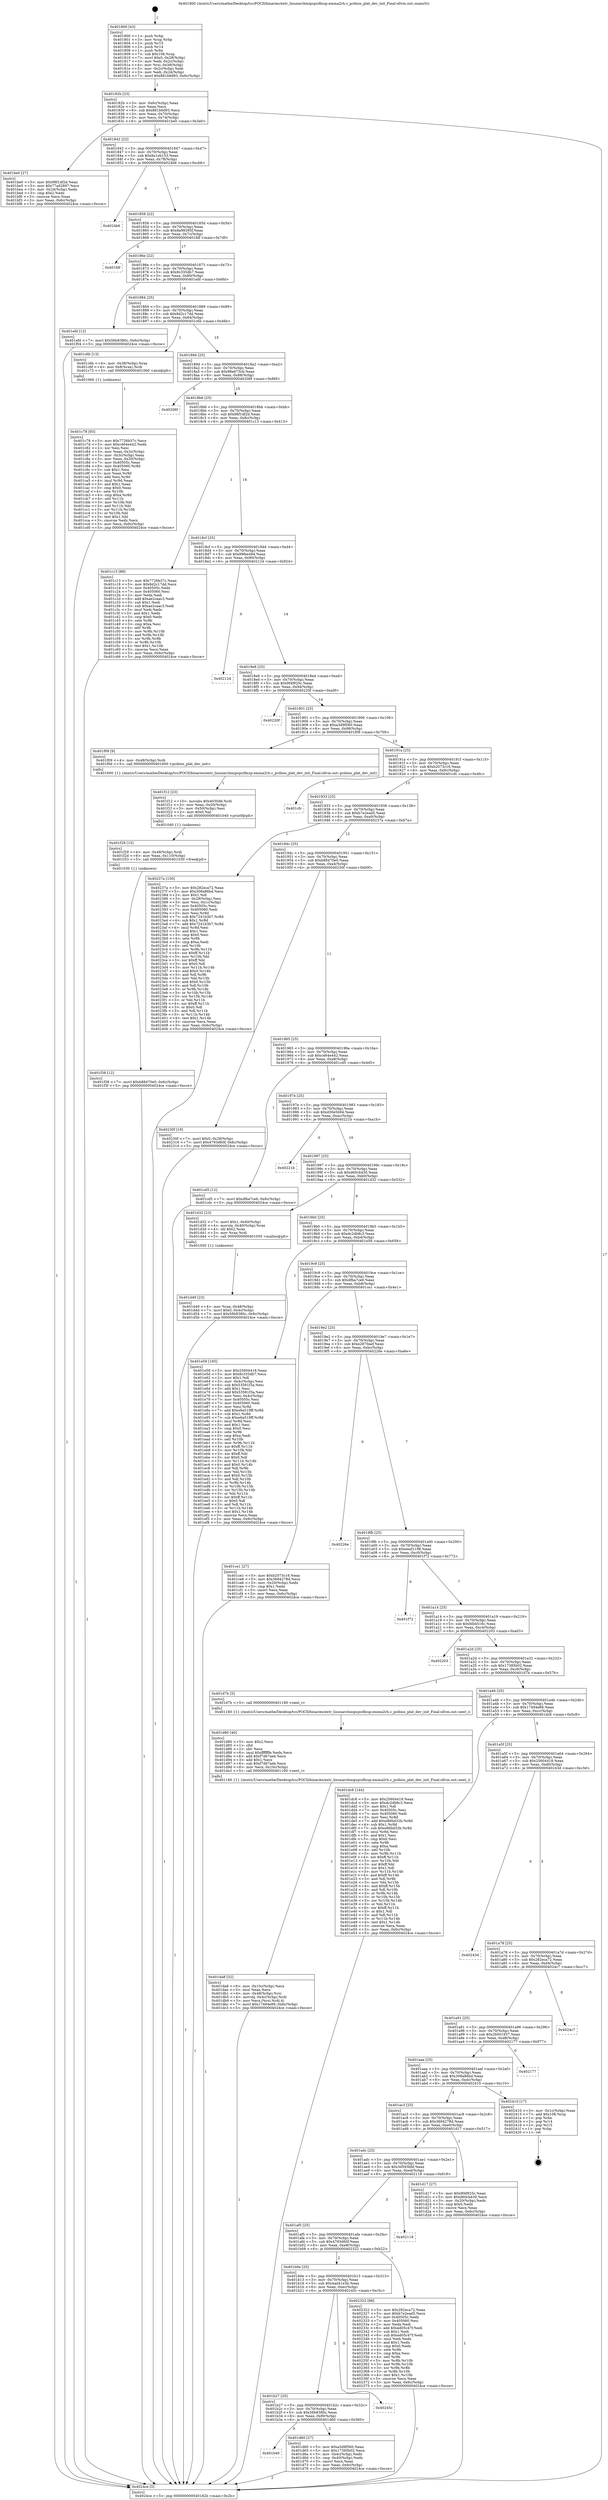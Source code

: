 digraph "0x401800" {
  label = "0x401800 (/mnt/c/Users/mathe/Desktop/tcc/POCII/binaries/extr_linuxarchmipspcifixup-emma2rh.c_pcibios_plat_dev_init_Final-ollvm.out::main(0))"
  labelloc = "t"
  node[shape=record]

  Entry [label="",width=0.3,height=0.3,shape=circle,fillcolor=black,style=filled]
  "0x40182b" [label="{
     0x40182b [23]\l
     | [instrs]\l
     &nbsp;&nbsp;0x40182b \<+3\>: mov -0x6c(%rbp),%eax\l
     &nbsp;&nbsp;0x40182e \<+2\>: mov %eax,%ecx\l
     &nbsp;&nbsp;0x401830 \<+6\>: sub $0x881b6d93,%ecx\l
     &nbsp;&nbsp;0x401836 \<+3\>: mov %eax,-0x70(%rbp)\l
     &nbsp;&nbsp;0x401839 \<+3\>: mov %ecx,-0x74(%rbp)\l
     &nbsp;&nbsp;0x40183c \<+6\>: je 0000000000401be0 \<main+0x3e0\>\l
  }"]
  "0x401be0" [label="{
     0x401be0 [27]\l
     | [instrs]\l
     &nbsp;&nbsp;0x401be0 \<+5\>: mov $0x98f1df2d,%eax\l
     &nbsp;&nbsp;0x401be5 \<+5\>: mov $0x77ad2897,%ecx\l
     &nbsp;&nbsp;0x401bea \<+3\>: mov -0x24(%rbp),%edx\l
     &nbsp;&nbsp;0x401bed \<+3\>: cmp $0x2,%edx\l
     &nbsp;&nbsp;0x401bf0 \<+3\>: cmovne %ecx,%eax\l
     &nbsp;&nbsp;0x401bf3 \<+3\>: mov %eax,-0x6c(%rbp)\l
     &nbsp;&nbsp;0x401bf6 \<+5\>: jmp 00000000004024ce \<main+0xcce\>\l
  }"]
  "0x401842" [label="{
     0x401842 [22]\l
     | [instrs]\l
     &nbsp;&nbsp;0x401842 \<+5\>: jmp 0000000000401847 \<main+0x47\>\l
     &nbsp;&nbsp;0x401847 \<+3\>: mov -0x70(%rbp),%eax\l
     &nbsp;&nbsp;0x40184a \<+5\>: sub $0x8a1eb153,%eax\l
     &nbsp;&nbsp;0x40184f \<+3\>: mov %eax,-0x78(%rbp)\l
     &nbsp;&nbsp;0x401852 \<+6\>: je 00000000004024b6 \<main+0xcb6\>\l
  }"]
  "0x4024ce" [label="{
     0x4024ce [5]\l
     | [instrs]\l
     &nbsp;&nbsp;0x4024ce \<+5\>: jmp 000000000040182b \<main+0x2b\>\l
  }"]
  "0x401800" [label="{
     0x401800 [43]\l
     | [instrs]\l
     &nbsp;&nbsp;0x401800 \<+1\>: push %rbp\l
     &nbsp;&nbsp;0x401801 \<+3\>: mov %rsp,%rbp\l
     &nbsp;&nbsp;0x401804 \<+2\>: push %r15\l
     &nbsp;&nbsp;0x401806 \<+2\>: push %r14\l
     &nbsp;&nbsp;0x401808 \<+1\>: push %rbx\l
     &nbsp;&nbsp;0x401809 \<+7\>: sub $0x108,%rsp\l
     &nbsp;&nbsp;0x401810 \<+7\>: movl $0x0,-0x28(%rbp)\l
     &nbsp;&nbsp;0x401817 \<+3\>: mov %edi,-0x2c(%rbp)\l
     &nbsp;&nbsp;0x40181a \<+4\>: mov %rsi,-0x38(%rbp)\l
     &nbsp;&nbsp;0x40181e \<+3\>: mov -0x2c(%rbp),%edi\l
     &nbsp;&nbsp;0x401821 \<+3\>: mov %edi,-0x24(%rbp)\l
     &nbsp;&nbsp;0x401824 \<+7\>: movl $0x881b6d93,-0x6c(%rbp)\l
  }"]
  Exit [label="",width=0.3,height=0.3,shape=circle,fillcolor=black,style=filled,peripheries=2]
  "0x4024b6" [label="{
     0x4024b6\l
  }", style=dashed]
  "0x401858" [label="{
     0x401858 [22]\l
     | [instrs]\l
     &nbsp;&nbsp;0x401858 \<+5\>: jmp 000000000040185d \<main+0x5d\>\l
     &nbsp;&nbsp;0x40185d \<+3\>: mov -0x70(%rbp),%eax\l
     &nbsp;&nbsp;0x401860 \<+5\>: sub $0x8a98395f,%eax\l
     &nbsp;&nbsp;0x401865 \<+3\>: mov %eax,-0x7c(%rbp)\l
     &nbsp;&nbsp;0x401868 \<+6\>: je 0000000000401fdf \<main+0x7df\>\l
  }"]
  "0x401f38" [label="{
     0x401f38 [12]\l
     | [instrs]\l
     &nbsp;&nbsp;0x401f38 \<+7\>: movl $0xb88470e0,-0x6c(%rbp)\l
     &nbsp;&nbsp;0x401f3f \<+5\>: jmp 00000000004024ce \<main+0xcce\>\l
  }"]
  "0x401fdf" [label="{
     0x401fdf\l
  }", style=dashed]
  "0x40186e" [label="{
     0x40186e [22]\l
     | [instrs]\l
     &nbsp;&nbsp;0x40186e \<+5\>: jmp 0000000000401873 \<main+0x73\>\l
     &nbsp;&nbsp;0x401873 \<+3\>: mov -0x70(%rbp),%eax\l
     &nbsp;&nbsp;0x401876 \<+5\>: sub $0x8c335db7,%eax\l
     &nbsp;&nbsp;0x40187b \<+3\>: mov %eax,-0x80(%rbp)\l
     &nbsp;&nbsp;0x40187e \<+6\>: je 0000000000401efd \<main+0x6fd\>\l
  }"]
  "0x401f29" [label="{
     0x401f29 [15]\l
     | [instrs]\l
     &nbsp;&nbsp;0x401f29 \<+4\>: mov -0x48(%rbp),%rdi\l
     &nbsp;&nbsp;0x401f2d \<+6\>: mov %eax,-0x110(%rbp)\l
     &nbsp;&nbsp;0x401f33 \<+5\>: call 0000000000401030 \<free@plt\>\l
     | [calls]\l
     &nbsp;&nbsp;0x401030 \{1\} (unknown)\l
  }"]
  "0x401efd" [label="{
     0x401efd [12]\l
     | [instrs]\l
     &nbsp;&nbsp;0x401efd \<+7\>: movl $0x56b8380c,-0x6c(%rbp)\l
     &nbsp;&nbsp;0x401f04 \<+5\>: jmp 00000000004024ce \<main+0xcce\>\l
  }"]
  "0x401884" [label="{
     0x401884 [25]\l
     | [instrs]\l
     &nbsp;&nbsp;0x401884 \<+5\>: jmp 0000000000401889 \<main+0x89\>\l
     &nbsp;&nbsp;0x401889 \<+3\>: mov -0x70(%rbp),%eax\l
     &nbsp;&nbsp;0x40188c \<+5\>: sub $0x8d2c17dd,%eax\l
     &nbsp;&nbsp;0x401891 \<+6\>: mov %eax,-0x84(%rbp)\l
     &nbsp;&nbsp;0x401897 \<+6\>: je 0000000000401c6b \<main+0x46b\>\l
  }"]
  "0x401f12" [label="{
     0x401f12 [23]\l
     | [instrs]\l
     &nbsp;&nbsp;0x401f12 \<+10\>: movabs $0x4030d6,%rdi\l
     &nbsp;&nbsp;0x401f1c \<+3\>: mov %eax,-0x50(%rbp)\l
     &nbsp;&nbsp;0x401f1f \<+3\>: mov -0x50(%rbp),%esi\l
     &nbsp;&nbsp;0x401f22 \<+2\>: mov $0x0,%al\l
     &nbsp;&nbsp;0x401f24 \<+5\>: call 0000000000401040 \<printf@plt\>\l
     | [calls]\l
     &nbsp;&nbsp;0x401040 \{1\} (unknown)\l
  }"]
  "0x401c6b" [label="{
     0x401c6b [13]\l
     | [instrs]\l
     &nbsp;&nbsp;0x401c6b \<+4\>: mov -0x38(%rbp),%rax\l
     &nbsp;&nbsp;0x401c6f \<+4\>: mov 0x8(%rax),%rdi\l
     &nbsp;&nbsp;0x401c73 \<+5\>: call 0000000000401060 \<atoi@plt\>\l
     | [calls]\l
     &nbsp;&nbsp;0x401060 \{1\} (unknown)\l
  }"]
  "0x40189d" [label="{
     0x40189d [25]\l
     | [instrs]\l
     &nbsp;&nbsp;0x40189d \<+5\>: jmp 00000000004018a2 \<main+0xa2\>\l
     &nbsp;&nbsp;0x4018a2 \<+3\>: mov -0x70(%rbp),%eax\l
     &nbsp;&nbsp;0x4018a5 \<+5\>: sub $0x98a673cb,%eax\l
     &nbsp;&nbsp;0x4018aa \<+6\>: mov %eax,-0x88(%rbp)\l
     &nbsp;&nbsp;0x4018b0 \<+6\>: je 000000000040206f \<main+0x86f\>\l
  }"]
  "0x401da8" [label="{
     0x401da8 [32]\l
     | [instrs]\l
     &nbsp;&nbsp;0x401da8 \<+6\>: mov -0x10c(%rbp),%ecx\l
     &nbsp;&nbsp;0x401dae \<+3\>: imul %eax,%ecx\l
     &nbsp;&nbsp;0x401db1 \<+4\>: mov -0x48(%rbp),%rsi\l
     &nbsp;&nbsp;0x401db5 \<+4\>: movslq -0x4c(%rbp),%rdi\l
     &nbsp;&nbsp;0x401db9 \<+3\>: mov %ecx,(%rsi,%rdi,4)\l
     &nbsp;&nbsp;0x401dbc \<+7\>: movl $0x17494e89,-0x6c(%rbp)\l
     &nbsp;&nbsp;0x401dc3 \<+5\>: jmp 00000000004024ce \<main+0xcce\>\l
  }"]
  "0x40206f" [label="{
     0x40206f\l
  }", style=dashed]
  "0x4018b6" [label="{
     0x4018b6 [25]\l
     | [instrs]\l
     &nbsp;&nbsp;0x4018b6 \<+5\>: jmp 00000000004018bb \<main+0xbb\>\l
     &nbsp;&nbsp;0x4018bb \<+3\>: mov -0x70(%rbp),%eax\l
     &nbsp;&nbsp;0x4018be \<+5\>: sub $0x98f1df2d,%eax\l
     &nbsp;&nbsp;0x4018c3 \<+6\>: mov %eax,-0x8c(%rbp)\l
     &nbsp;&nbsp;0x4018c9 \<+6\>: je 0000000000401c13 \<main+0x413\>\l
  }"]
  "0x401d80" [label="{
     0x401d80 [40]\l
     | [instrs]\l
     &nbsp;&nbsp;0x401d80 \<+5\>: mov $0x2,%ecx\l
     &nbsp;&nbsp;0x401d85 \<+1\>: cltd\l
     &nbsp;&nbsp;0x401d86 \<+2\>: idiv %ecx\l
     &nbsp;&nbsp;0x401d88 \<+6\>: imul $0xfffffffe,%edx,%ecx\l
     &nbsp;&nbsp;0x401d8e \<+6\>: add $0xf7d67aeb,%ecx\l
     &nbsp;&nbsp;0x401d94 \<+3\>: add $0x1,%ecx\l
     &nbsp;&nbsp;0x401d97 \<+6\>: sub $0xf7d67aeb,%ecx\l
     &nbsp;&nbsp;0x401d9d \<+6\>: mov %ecx,-0x10c(%rbp)\l
     &nbsp;&nbsp;0x401da3 \<+5\>: call 0000000000401160 \<next_i\>\l
     | [calls]\l
     &nbsp;&nbsp;0x401160 \{1\} (/mnt/c/Users/mathe/Desktop/tcc/POCII/binaries/extr_linuxarchmipspcifixup-emma2rh.c_pcibios_plat_dev_init_Final-ollvm.out::next_i)\l
  }"]
  "0x401c13" [label="{
     0x401c13 [88]\l
     | [instrs]\l
     &nbsp;&nbsp;0x401c13 \<+5\>: mov $0x7726b37c,%eax\l
     &nbsp;&nbsp;0x401c18 \<+5\>: mov $0x8d2c17dd,%ecx\l
     &nbsp;&nbsp;0x401c1d \<+7\>: mov 0x40505c,%edx\l
     &nbsp;&nbsp;0x401c24 \<+7\>: mov 0x405060,%esi\l
     &nbsp;&nbsp;0x401c2b \<+2\>: mov %edx,%edi\l
     &nbsp;&nbsp;0x401c2d \<+6\>: add $0xae2caac3,%edi\l
     &nbsp;&nbsp;0x401c33 \<+3\>: sub $0x1,%edi\l
     &nbsp;&nbsp;0x401c36 \<+6\>: sub $0xae2caac3,%edi\l
     &nbsp;&nbsp;0x401c3c \<+3\>: imul %edi,%edx\l
     &nbsp;&nbsp;0x401c3f \<+3\>: and $0x1,%edx\l
     &nbsp;&nbsp;0x401c42 \<+3\>: cmp $0x0,%edx\l
     &nbsp;&nbsp;0x401c45 \<+4\>: sete %r8b\l
     &nbsp;&nbsp;0x401c49 \<+3\>: cmp $0xa,%esi\l
     &nbsp;&nbsp;0x401c4c \<+4\>: setl %r9b\l
     &nbsp;&nbsp;0x401c50 \<+3\>: mov %r8b,%r10b\l
     &nbsp;&nbsp;0x401c53 \<+3\>: and %r9b,%r10b\l
     &nbsp;&nbsp;0x401c56 \<+3\>: xor %r9b,%r8b\l
     &nbsp;&nbsp;0x401c59 \<+3\>: or %r8b,%r10b\l
     &nbsp;&nbsp;0x401c5c \<+4\>: test $0x1,%r10b\l
     &nbsp;&nbsp;0x401c60 \<+3\>: cmovne %ecx,%eax\l
     &nbsp;&nbsp;0x401c63 \<+3\>: mov %eax,-0x6c(%rbp)\l
     &nbsp;&nbsp;0x401c66 \<+5\>: jmp 00000000004024ce \<main+0xcce\>\l
  }"]
  "0x4018cf" [label="{
     0x4018cf [25]\l
     | [instrs]\l
     &nbsp;&nbsp;0x4018cf \<+5\>: jmp 00000000004018d4 \<main+0xd4\>\l
     &nbsp;&nbsp;0x4018d4 \<+3\>: mov -0x70(%rbp),%eax\l
     &nbsp;&nbsp;0x4018d7 \<+5\>: sub $0x99fee494,%eax\l
     &nbsp;&nbsp;0x4018dc \<+6\>: mov %eax,-0x90(%rbp)\l
     &nbsp;&nbsp;0x4018e2 \<+6\>: je 0000000000402124 \<main+0x924\>\l
  }"]
  "0x401c78" [label="{
     0x401c78 [93]\l
     | [instrs]\l
     &nbsp;&nbsp;0x401c78 \<+5\>: mov $0x7726b37c,%ecx\l
     &nbsp;&nbsp;0x401c7d \<+5\>: mov $0xc464e442,%edx\l
     &nbsp;&nbsp;0x401c82 \<+2\>: xor %esi,%esi\l
     &nbsp;&nbsp;0x401c84 \<+3\>: mov %eax,-0x3c(%rbp)\l
     &nbsp;&nbsp;0x401c87 \<+3\>: mov -0x3c(%rbp),%eax\l
     &nbsp;&nbsp;0x401c8a \<+3\>: mov %eax,-0x20(%rbp)\l
     &nbsp;&nbsp;0x401c8d \<+7\>: mov 0x40505c,%eax\l
     &nbsp;&nbsp;0x401c94 \<+8\>: mov 0x405060,%r8d\l
     &nbsp;&nbsp;0x401c9c \<+3\>: sub $0x1,%esi\l
     &nbsp;&nbsp;0x401c9f \<+3\>: mov %eax,%r9d\l
     &nbsp;&nbsp;0x401ca2 \<+3\>: add %esi,%r9d\l
     &nbsp;&nbsp;0x401ca5 \<+4\>: imul %r9d,%eax\l
     &nbsp;&nbsp;0x401ca9 \<+3\>: and $0x1,%eax\l
     &nbsp;&nbsp;0x401cac \<+3\>: cmp $0x0,%eax\l
     &nbsp;&nbsp;0x401caf \<+4\>: sete %r10b\l
     &nbsp;&nbsp;0x401cb3 \<+4\>: cmp $0xa,%r8d\l
     &nbsp;&nbsp;0x401cb7 \<+4\>: setl %r11b\l
     &nbsp;&nbsp;0x401cbb \<+3\>: mov %r10b,%bl\l
     &nbsp;&nbsp;0x401cbe \<+3\>: and %r11b,%bl\l
     &nbsp;&nbsp;0x401cc1 \<+3\>: xor %r11b,%r10b\l
     &nbsp;&nbsp;0x401cc4 \<+3\>: or %r10b,%bl\l
     &nbsp;&nbsp;0x401cc7 \<+3\>: test $0x1,%bl\l
     &nbsp;&nbsp;0x401cca \<+3\>: cmovne %edx,%ecx\l
     &nbsp;&nbsp;0x401ccd \<+3\>: mov %ecx,-0x6c(%rbp)\l
     &nbsp;&nbsp;0x401cd0 \<+5\>: jmp 00000000004024ce \<main+0xcce\>\l
  }"]
  "0x401b40" [label="{
     0x401b40\l
  }", style=dashed]
  "0x402124" [label="{
     0x402124\l
  }", style=dashed]
  "0x4018e8" [label="{
     0x4018e8 [25]\l
     | [instrs]\l
     &nbsp;&nbsp;0x4018e8 \<+5\>: jmp 00000000004018ed \<main+0xed\>\l
     &nbsp;&nbsp;0x4018ed \<+3\>: mov -0x70(%rbp),%eax\l
     &nbsp;&nbsp;0x4018f0 \<+5\>: sub $0x9f4f925c,%eax\l
     &nbsp;&nbsp;0x4018f5 \<+6\>: mov %eax,-0x94(%rbp)\l
     &nbsp;&nbsp;0x4018fb \<+6\>: je 000000000040220f \<main+0xa0f\>\l
  }"]
  "0x401d60" [label="{
     0x401d60 [27]\l
     | [instrs]\l
     &nbsp;&nbsp;0x401d60 \<+5\>: mov $0xa3d9f560,%eax\l
     &nbsp;&nbsp;0x401d65 \<+5\>: mov $0x17385b02,%ecx\l
     &nbsp;&nbsp;0x401d6a \<+3\>: mov -0x4c(%rbp),%edx\l
     &nbsp;&nbsp;0x401d6d \<+3\>: cmp -0x40(%rbp),%edx\l
     &nbsp;&nbsp;0x401d70 \<+3\>: cmovl %ecx,%eax\l
     &nbsp;&nbsp;0x401d73 \<+3\>: mov %eax,-0x6c(%rbp)\l
     &nbsp;&nbsp;0x401d76 \<+5\>: jmp 00000000004024ce \<main+0xcce\>\l
  }"]
  "0x40220f" [label="{
     0x40220f\l
  }", style=dashed]
  "0x401901" [label="{
     0x401901 [25]\l
     | [instrs]\l
     &nbsp;&nbsp;0x401901 \<+5\>: jmp 0000000000401906 \<main+0x106\>\l
     &nbsp;&nbsp;0x401906 \<+3\>: mov -0x70(%rbp),%eax\l
     &nbsp;&nbsp;0x401909 \<+5\>: sub $0xa3d9f560,%eax\l
     &nbsp;&nbsp;0x40190e \<+6\>: mov %eax,-0x98(%rbp)\l
     &nbsp;&nbsp;0x401914 \<+6\>: je 0000000000401f09 \<main+0x709\>\l
  }"]
  "0x401b27" [label="{
     0x401b27 [25]\l
     | [instrs]\l
     &nbsp;&nbsp;0x401b27 \<+5\>: jmp 0000000000401b2c \<main+0x32c\>\l
     &nbsp;&nbsp;0x401b2c \<+3\>: mov -0x70(%rbp),%eax\l
     &nbsp;&nbsp;0x401b2f \<+5\>: sub $0x56b8380c,%eax\l
     &nbsp;&nbsp;0x401b34 \<+6\>: mov %eax,-0xf0(%rbp)\l
     &nbsp;&nbsp;0x401b3a \<+6\>: je 0000000000401d60 \<main+0x560\>\l
  }"]
  "0x401f09" [label="{
     0x401f09 [9]\l
     | [instrs]\l
     &nbsp;&nbsp;0x401f09 \<+4\>: mov -0x48(%rbp),%rdi\l
     &nbsp;&nbsp;0x401f0d \<+5\>: call 0000000000401600 \<pcibios_plat_dev_init\>\l
     | [calls]\l
     &nbsp;&nbsp;0x401600 \{1\} (/mnt/c/Users/mathe/Desktop/tcc/POCII/binaries/extr_linuxarchmipspcifixup-emma2rh.c_pcibios_plat_dev_init_Final-ollvm.out::pcibios_plat_dev_init)\l
  }"]
  "0x40191a" [label="{
     0x40191a [25]\l
     | [instrs]\l
     &nbsp;&nbsp;0x40191a \<+5\>: jmp 000000000040191f \<main+0x11f\>\l
     &nbsp;&nbsp;0x40191f \<+3\>: mov -0x70(%rbp),%eax\l
     &nbsp;&nbsp;0x401922 \<+5\>: sub $0xb2073c16,%eax\l
     &nbsp;&nbsp;0x401927 \<+6\>: mov %eax,-0x9c(%rbp)\l
     &nbsp;&nbsp;0x40192d \<+6\>: je 0000000000401cfc \<main+0x4fc\>\l
  }"]
  "0x40245c" [label="{
     0x40245c\l
  }", style=dashed]
  "0x401cfc" [label="{
     0x401cfc\l
  }", style=dashed]
  "0x401933" [label="{
     0x401933 [25]\l
     | [instrs]\l
     &nbsp;&nbsp;0x401933 \<+5\>: jmp 0000000000401938 \<main+0x138\>\l
     &nbsp;&nbsp;0x401938 \<+3\>: mov -0x70(%rbp),%eax\l
     &nbsp;&nbsp;0x40193b \<+5\>: sub $0xb7e2ead5,%eax\l
     &nbsp;&nbsp;0x401940 \<+6\>: mov %eax,-0xa0(%rbp)\l
     &nbsp;&nbsp;0x401946 \<+6\>: je 000000000040237a \<main+0xb7a\>\l
  }"]
  "0x401b0e" [label="{
     0x401b0e [25]\l
     | [instrs]\l
     &nbsp;&nbsp;0x401b0e \<+5\>: jmp 0000000000401b13 \<main+0x313\>\l
     &nbsp;&nbsp;0x401b13 \<+3\>: mov -0x70(%rbp),%eax\l
     &nbsp;&nbsp;0x401b16 \<+5\>: sub $0x4ad41e3b,%eax\l
     &nbsp;&nbsp;0x401b1b \<+6\>: mov %eax,-0xec(%rbp)\l
     &nbsp;&nbsp;0x401b21 \<+6\>: je 000000000040245c \<main+0xc5c\>\l
  }"]
  "0x40237a" [label="{
     0x40237a [150]\l
     | [instrs]\l
     &nbsp;&nbsp;0x40237a \<+5\>: mov $0x282eca72,%eax\l
     &nbsp;&nbsp;0x40237f \<+5\>: mov $0x308a86bd,%ecx\l
     &nbsp;&nbsp;0x402384 \<+2\>: mov $0x1,%dl\l
     &nbsp;&nbsp;0x402386 \<+3\>: mov -0x28(%rbp),%esi\l
     &nbsp;&nbsp;0x402389 \<+3\>: mov %esi,-0x1c(%rbp)\l
     &nbsp;&nbsp;0x40238c \<+7\>: mov 0x40505c,%esi\l
     &nbsp;&nbsp;0x402393 \<+7\>: mov 0x405060,%edi\l
     &nbsp;&nbsp;0x40239a \<+3\>: mov %esi,%r8d\l
     &nbsp;&nbsp;0x40239d \<+7\>: sub $0x7241b3b7,%r8d\l
     &nbsp;&nbsp;0x4023a4 \<+4\>: sub $0x1,%r8d\l
     &nbsp;&nbsp;0x4023a8 \<+7\>: add $0x7241b3b7,%r8d\l
     &nbsp;&nbsp;0x4023af \<+4\>: imul %r8d,%esi\l
     &nbsp;&nbsp;0x4023b3 \<+3\>: and $0x1,%esi\l
     &nbsp;&nbsp;0x4023b6 \<+3\>: cmp $0x0,%esi\l
     &nbsp;&nbsp;0x4023b9 \<+4\>: sete %r9b\l
     &nbsp;&nbsp;0x4023bd \<+3\>: cmp $0xa,%edi\l
     &nbsp;&nbsp;0x4023c0 \<+4\>: setl %r10b\l
     &nbsp;&nbsp;0x4023c4 \<+3\>: mov %r9b,%r11b\l
     &nbsp;&nbsp;0x4023c7 \<+4\>: xor $0xff,%r11b\l
     &nbsp;&nbsp;0x4023cb \<+3\>: mov %r10b,%bl\l
     &nbsp;&nbsp;0x4023ce \<+3\>: xor $0xff,%bl\l
     &nbsp;&nbsp;0x4023d1 \<+3\>: xor $0x0,%dl\l
     &nbsp;&nbsp;0x4023d4 \<+3\>: mov %r11b,%r14b\l
     &nbsp;&nbsp;0x4023d7 \<+4\>: and $0x0,%r14b\l
     &nbsp;&nbsp;0x4023db \<+3\>: and %dl,%r9b\l
     &nbsp;&nbsp;0x4023de \<+3\>: mov %bl,%r15b\l
     &nbsp;&nbsp;0x4023e1 \<+4\>: and $0x0,%r15b\l
     &nbsp;&nbsp;0x4023e5 \<+3\>: and %dl,%r10b\l
     &nbsp;&nbsp;0x4023e8 \<+3\>: or %r9b,%r14b\l
     &nbsp;&nbsp;0x4023eb \<+3\>: or %r10b,%r15b\l
     &nbsp;&nbsp;0x4023ee \<+3\>: xor %r15b,%r14b\l
     &nbsp;&nbsp;0x4023f1 \<+3\>: or %bl,%r11b\l
     &nbsp;&nbsp;0x4023f4 \<+4\>: xor $0xff,%r11b\l
     &nbsp;&nbsp;0x4023f8 \<+3\>: or $0x0,%dl\l
     &nbsp;&nbsp;0x4023fb \<+3\>: and %dl,%r11b\l
     &nbsp;&nbsp;0x4023fe \<+3\>: or %r11b,%r14b\l
     &nbsp;&nbsp;0x402401 \<+4\>: test $0x1,%r14b\l
     &nbsp;&nbsp;0x402405 \<+3\>: cmovne %ecx,%eax\l
     &nbsp;&nbsp;0x402408 \<+3\>: mov %eax,-0x6c(%rbp)\l
     &nbsp;&nbsp;0x40240b \<+5\>: jmp 00000000004024ce \<main+0xcce\>\l
  }"]
  "0x40194c" [label="{
     0x40194c [25]\l
     | [instrs]\l
     &nbsp;&nbsp;0x40194c \<+5\>: jmp 0000000000401951 \<main+0x151\>\l
     &nbsp;&nbsp;0x401951 \<+3\>: mov -0x70(%rbp),%eax\l
     &nbsp;&nbsp;0x401954 \<+5\>: sub $0xb88470e0,%eax\l
     &nbsp;&nbsp;0x401959 \<+6\>: mov %eax,-0xa4(%rbp)\l
     &nbsp;&nbsp;0x40195f \<+6\>: je 000000000040230f \<main+0xb0f\>\l
  }"]
  "0x402322" [label="{
     0x402322 [88]\l
     | [instrs]\l
     &nbsp;&nbsp;0x402322 \<+5\>: mov $0x282eca72,%eax\l
     &nbsp;&nbsp;0x402327 \<+5\>: mov $0xb7e2ead5,%ecx\l
     &nbsp;&nbsp;0x40232c \<+7\>: mov 0x40505c,%edx\l
     &nbsp;&nbsp;0x402333 \<+7\>: mov 0x405060,%esi\l
     &nbsp;&nbsp;0x40233a \<+2\>: mov %edx,%edi\l
     &nbsp;&nbsp;0x40233c \<+6\>: add $0xed05c47f,%edi\l
     &nbsp;&nbsp;0x402342 \<+3\>: sub $0x1,%edi\l
     &nbsp;&nbsp;0x402345 \<+6\>: sub $0xed05c47f,%edi\l
     &nbsp;&nbsp;0x40234b \<+3\>: imul %edi,%edx\l
     &nbsp;&nbsp;0x40234e \<+3\>: and $0x1,%edx\l
     &nbsp;&nbsp;0x402351 \<+3\>: cmp $0x0,%edx\l
     &nbsp;&nbsp;0x402354 \<+4\>: sete %r8b\l
     &nbsp;&nbsp;0x402358 \<+3\>: cmp $0xa,%esi\l
     &nbsp;&nbsp;0x40235b \<+4\>: setl %r9b\l
     &nbsp;&nbsp;0x40235f \<+3\>: mov %r8b,%r10b\l
     &nbsp;&nbsp;0x402362 \<+3\>: and %r9b,%r10b\l
     &nbsp;&nbsp;0x402365 \<+3\>: xor %r9b,%r8b\l
     &nbsp;&nbsp;0x402368 \<+3\>: or %r8b,%r10b\l
     &nbsp;&nbsp;0x40236b \<+4\>: test $0x1,%r10b\l
     &nbsp;&nbsp;0x40236f \<+3\>: cmovne %ecx,%eax\l
     &nbsp;&nbsp;0x402372 \<+3\>: mov %eax,-0x6c(%rbp)\l
     &nbsp;&nbsp;0x402375 \<+5\>: jmp 00000000004024ce \<main+0xcce\>\l
  }"]
  "0x40230f" [label="{
     0x40230f [19]\l
     | [instrs]\l
     &nbsp;&nbsp;0x40230f \<+7\>: movl $0x0,-0x28(%rbp)\l
     &nbsp;&nbsp;0x402316 \<+7\>: movl $0x4793d60f,-0x6c(%rbp)\l
     &nbsp;&nbsp;0x40231d \<+5\>: jmp 00000000004024ce \<main+0xcce\>\l
  }"]
  "0x401965" [label="{
     0x401965 [25]\l
     | [instrs]\l
     &nbsp;&nbsp;0x401965 \<+5\>: jmp 000000000040196a \<main+0x16a\>\l
     &nbsp;&nbsp;0x40196a \<+3\>: mov -0x70(%rbp),%eax\l
     &nbsp;&nbsp;0x40196d \<+5\>: sub $0xc464e442,%eax\l
     &nbsp;&nbsp;0x401972 \<+6\>: mov %eax,-0xa8(%rbp)\l
     &nbsp;&nbsp;0x401978 \<+6\>: je 0000000000401cd5 \<main+0x4d5\>\l
  }"]
  "0x401af5" [label="{
     0x401af5 [25]\l
     | [instrs]\l
     &nbsp;&nbsp;0x401af5 \<+5\>: jmp 0000000000401afa \<main+0x2fa\>\l
     &nbsp;&nbsp;0x401afa \<+3\>: mov -0x70(%rbp),%eax\l
     &nbsp;&nbsp;0x401afd \<+5\>: sub $0x4793d60f,%eax\l
     &nbsp;&nbsp;0x401b02 \<+6\>: mov %eax,-0xe8(%rbp)\l
     &nbsp;&nbsp;0x401b08 \<+6\>: je 0000000000402322 \<main+0xb22\>\l
  }"]
  "0x401cd5" [label="{
     0x401cd5 [12]\l
     | [instrs]\l
     &nbsp;&nbsp;0x401cd5 \<+7\>: movl $0xdfba7ce6,-0x6c(%rbp)\l
     &nbsp;&nbsp;0x401cdc \<+5\>: jmp 00000000004024ce \<main+0xcce\>\l
  }"]
  "0x40197e" [label="{
     0x40197e [25]\l
     | [instrs]\l
     &nbsp;&nbsp;0x40197e \<+5\>: jmp 0000000000401983 \<main+0x183\>\l
     &nbsp;&nbsp;0x401983 \<+3\>: mov -0x70(%rbp),%eax\l
     &nbsp;&nbsp;0x401986 \<+5\>: sub $0xd30e5b94,%eax\l
     &nbsp;&nbsp;0x40198b \<+6\>: mov %eax,-0xac(%rbp)\l
     &nbsp;&nbsp;0x401991 \<+6\>: je 000000000040221b \<main+0xa1b\>\l
  }"]
  "0x402118" [label="{
     0x402118\l
  }", style=dashed]
  "0x40221b" [label="{
     0x40221b\l
  }", style=dashed]
  "0x401997" [label="{
     0x401997 [25]\l
     | [instrs]\l
     &nbsp;&nbsp;0x401997 \<+5\>: jmp 000000000040199c \<main+0x19c\>\l
     &nbsp;&nbsp;0x40199c \<+3\>: mov -0x70(%rbp),%eax\l
     &nbsp;&nbsp;0x40199f \<+5\>: sub $0xd60cb430,%eax\l
     &nbsp;&nbsp;0x4019a4 \<+6\>: mov %eax,-0xb0(%rbp)\l
     &nbsp;&nbsp;0x4019aa \<+6\>: je 0000000000401d32 \<main+0x532\>\l
  }"]
  "0x401d49" [label="{
     0x401d49 [23]\l
     | [instrs]\l
     &nbsp;&nbsp;0x401d49 \<+4\>: mov %rax,-0x48(%rbp)\l
     &nbsp;&nbsp;0x401d4d \<+7\>: movl $0x0,-0x4c(%rbp)\l
     &nbsp;&nbsp;0x401d54 \<+7\>: movl $0x56b8380c,-0x6c(%rbp)\l
     &nbsp;&nbsp;0x401d5b \<+5\>: jmp 00000000004024ce \<main+0xcce\>\l
  }"]
  "0x401d32" [label="{
     0x401d32 [23]\l
     | [instrs]\l
     &nbsp;&nbsp;0x401d32 \<+7\>: movl $0x1,-0x40(%rbp)\l
     &nbsp;&nbsp;0x401d39 \<+4\>: movslq -0x40(%rbp),%rax\l
     &nbsp;&nbsp;0x401d3d \<+4\>: shl $0x2,%rax\l
     &nbsp;&nbsp;0x401d41 \<+3\>: mov %rax,%rdi\l
     &nbsp;&nbsp;0x401d44 \<+5\>: call 0000000000401050 \<malloc@plt\>\l
     | [calls]\l
     &nbsp;&nbsp;0x401050 \{1\} (unknown)\l
  }"]
  "0x4019b0" [label="{
     0x4019b0 [25]\l
     | [instrs]\l
     &nbsp;&nbsp;0x4019b0 \<+5\>: jmp 00000000004019b5 \<main+0x1b5\>\l
     &nbsp;&nbsp;0x4019b5 \<+3\>: mov -0x70(%rbp),%eax\l
     &nbsp;&nbsp;0x4019b8 \<+5\>: sub $0xdc2db8c3,%eax\l
     &nbsp;&nbsp;0x4019bd \<+6\>: mov %eax,-0xb4(%rbp)\l
     &nbsp;&nbsp;0x4019c3 \<+6\>: je 0000000000401e58 \<main+0x658\>\l
  }"]
  "0x401adc" [label="{
     0x401adc [25]\l
     | [instrs]\l
     &nbsp;&nbsp;0x401adc \<+5\>: jmp 0000000000401ae1 \<main+0x2e1\>\l
     &nbsp;&nbsp;0x401ae1 \<+3\>: mov -0x70(%rbp),%eax\l
     &nbsp;&nbsp;0x401ae4 \<+5\>: sub $0x3d593bfd,%eax\l
     &nbsp;&nbsp;0x401ae9 \<+6\>: mov %eax,-0xe4(%rbp)\l
     &nbsp;&nbsp;0x401aef \<+6\>: je 0000000000402118 \<main+0x918\>\l
  }"]
  "0x401e58" [label="{
     0x401e58 [165]\l
     | [instrs]\l
     &nbsp;&nbsp;0x401e58 \<+5\>: mov $0x25604418,%eax\l
     &nbsp;&nbsp;0x401e5d \<+5\>: mov $0x8c335db7,%ecx\l
     &nbsp;&nbsp;0x401e62 \<+2\>: mov $0x1,%dl\l
     &nbsp;&nbsp;0x401e64 \<+3\>: mov -0x4c(%rbp),%esi\l
     &nbsp;&nbsp;0x401e67 \<+6\>: sub $0x53581f3a,%esi\l
     &nbsp;&nbsp;0x401e6d \<+3\>: add $0x1,%esi\l
     &nbsp;&nbsp;0x401e70 \<+6\>: add $0x53581f3a,%esi\l
     &nbsp;&nbsp;0x401e76 \<+3\>: mov %esi,-0x4c(%rbp)\l
     &nbsp;&nbsp;0x401e79 \<+7\>: mov 0x40505c,%esi\l
     &nbsp;&nbsp;0x401e80 \<+7\>: mov 0x405060,%edi\l
     &nbsp;&nbsp;0x401e87 \<+3\>: mov %esi,%r8d\l
     &nbsp;&nbsp;0x401e8a \<+7\>: add $0xe6a519ff,%r8d\l
     &nbsp;&nbsp;0x401e91 \<+4\>: sub $0x1,%r8d\l
     &nbsp;&nbsp;0x401e95 \<+7\>: sub $0xe6a519ff,%r8d\l
     &nbsp;&nbsp;0x401e9c \<+4\>: imul %r8d,%esi\l
     &nbsp;&nbsp;0x401ea0 \<+3\>: and $0x1,%esi\l
     &nbsp;&nbsp;0x401ea3 \<+3\>: cmp $0x0,%esi\l
     &nbsp;&nbsp;0x401ea6 \<+4\>: sete %r9b\l
     &nbsp;&nbsp;0x401eaa \<+3\>: cmp $0xa,%edi\l
     &nbsp;&nbsp;0x401ead \<+4\>: setl %r10b\l
     &nbsp;&nbsp;0x401eb1 \<+3\>: mov %r9b,%r11b\l
     &nbsp;&nbsp;0x401eb4 \<+4\>: xor $0xff,%r11b\l
     &nbsp;&nbsp;0x401eb8 \<+3\>: mov %r10b,%bl\l
     &nbsp;&nbsp;0x401ebb \<+3\>: xor $0xff,%bl\l
     &nbsp;&nbsp;0x401ebe \<+3\>: xor $0x0,%dl\l
     &nbsp;&nbsp;0x401ec1 \<+3\>: mov %r11b,%r14b\l
     &nbsp;&nbsp;0x401ec4 \<+4\>: and $0x0,%r14b\l
     &nbsp;&nbsp;0x401ec8 \<+3\>: and %dl,%r9b\l
     &nbsp;&nbsp;0x401ecb \<+3\>: mov %bl,%r15b\l
     &nbsp;&nbsp;0x401ece \<+4\>: and $0x0,%r15b\l
     &nbsp;&nbsp;0x401ed2 \<+3\>: and %dl,%r10b\l
     &nbsp;&nbsp;0x401ed5 \<+3\>: or %r9b,%r14b\l
     &nbsp;&nbsp;0x401ed8 \<+3\>: or %r10b,%r15b\l
     &nbsp;&nbsp;0x401edb \<+3\>: xor %r15b,%r14b\l
     &nbsp;&nbsp;0x401ede \<+3\>: or %bl,%r11b\l
     &nbsp;&nbsp;0x401ee1 \<+4\>: xor $0xff,%r11b\l
     &nbsp;&nbsp;0x401ee5 \<+3\>: or $0x0,%dl\l
     &nbsp;&nbsp;0x401ee8 \<+3\>: and %dl,%r11b\l
     &nbsp;&nbsp;0x401eeb \<+3\>: or %r11b,%r14b\l
     &nbsp;&nbsp;0x401eee \<+4\>: test $0x1,%r14b\l
     &nbsp;&nbsp;0x401ef2 \<+3\>: cmovne %ecx,%eax\l
     &nbsp;&nbsp;0x401ef5 \<+3\>: mov %eax,-0x6c(%rbp)\l
     &nbsp;&nbsp;0x401ef8 \<+5\>: jmp 00000000004024ce \<main+0xcce\>\l
  }"]
  "0x4019c9" [label="{
     0x4019c9 [25]\l
     | [instrs]\l
     &nbsp;&nbsp;0x4019c9 \<+5\>: jmp 00000000004019ce \<main+0x1ce\>\l
     &nbsp;&nbsp;0x4019ce \<+3\>: mov -0x70(%rbp),%eax\l
     &nbsp;&nbsp;0x4019d1 \<+5\>: sub $0xdfba7ce6,%eax\l
     &nbsp;&nbsp;0x4019d6 \<+6\>: mov %eax,-0xb8(%rbp)\l
     &nbsp;&nbsp;0x4019dc \<+6\>: je 0000000000401ce1 \<main+0x4e1\>\l
  }"]
  "0x401d17" [label="{
     0x401d17 [27]\l
     | [instrs]\l
     &nbsp;&nbsp;0x401d17 \<+5\>: mov $0x9f4f925c,%eax\l
     &nbsp;&nbsp;0x401d1c \<+5\>: mov $0xd60cb430,%ecx\l
     &nbsp;&nbsp;0x401d21 \<+3\>: mov -0x20(%rbp),%edx\l
     &nbsp;&nbsp;0x401d24 \<+3\>: cmp $0x0,%edx\l
     &nbsp;&nbsp;0x401d27 \<+3\>: cmove %ecx,%eax\l
     &nbsp;&nbsp;0x401d2a \<+3\>: mov %eax,-0x6c(%rbp)\l
     &nbsp;&nbsp;0x401d2d \<+5\>: jmp 00000000004024ce \<main+0xcce\>\l
  }"]
  "0x401ce1" [label="{
     0x401ce1 [27]\l
     | [instrs]\l
     &nbsp;&nbsp;0x401ce1 \<+5\>: mov $0xb2073c16,%eax\l
     &nbsp;&nbsp;0x401ce6 \<+5\>: mov $0x3694278d,%ecx\l
     &nbsp;&nbsp;0x401ceb \<+3\>: mov -0x20(%rbp),%edx\l
     &nbsp;&nbsp;0x401cee \<+3\>: cmp $0x1,%edx\l
     &nbsp;&nbsp;0x401cf1 \<+3\>: cmovl %ecx,%eax\l
     &nbsp;&nbsp;0x401cf4 \<+3\>: mov %eax,-0x6c(%rbp)\l
     &nbsp;&nbsp;0x401cf7 \<+5\>: jmp 00000000004024ce \<main+0xcce\>\l
  }"]
  "0x4019e2" [label="{
     0x4019e2 [25]\l
     | [instrs]\l
     &nbsp;&nbsp;0x4019e2 \<+5\>: jmp 00000000004019e7 \<main+0x1e7\>\l
     &nbsp;&nbsp;0x4019e7 \<+3\>: mov -0x70(%rbp),%eax\l
     &nbsp;&nbsp;0x4019ea \<+5\>: sub $0xe2870aef,%eax\l
     &nbsp;&nbsp;0x4019ef \<+6\>: mov %eax,-0xbc(%rbp)\l
     &nbsp;&nbsp;0x4019f5 \<+6\>: je 000000000040226e \<main+0xa6e\>\l
  }"]
  "0x401ac3" [label="{
     0x401ac3 [25]\l
     | [instrs]\l
     &nbsp;&nbsp;0x401ac3 \<+5\>: jmp 0000000000401ac8 \<main+0x2c8\>\l
     &nbsp;&nbsp;0x401ac8 \<+3\>: mov -0x70(%rbp),%eax\l
     &nbsp;&nbsp;0x401acb \<+5\>: sub $0x3694278d,%eax\l
     &nbsp;&nbsp;0x401ad0 \<+6\>: mov %eax,-0xe0(%rbp)\l
     &nbsp;&nbsp;0x401ad6 \<+6\>: je 0000000000401d17 \<main+0x517\>\l
  }"]
  "0x40226e" [label="{
     0x40226e\l
  }", style=dashed]
  "0x4019fb" [label="{
     0x4019fb [25]\l
     | [instrs]\l
     &nbsp;&nbsp;0x4019fb \<+5\>: jmp 0000000000401a00 \<main+0x200\>\l
     &nbsp;&nbsp;0x401a00 \<+3\>: mov -0x70(%rbp),%eax\l
     &nbsp;&nbsp;0x401a03 \<+5\>: sub $0xeeaf1198,%eax\l
     &nbsp;&nbsp;0x401a08 \<+6\>: mov %eax,-0xc0(%rbp)\l
     &nbsp;&nbsp;0x401a0e \<+6\>: je 0000000000401f72 \<main+0x772\>\l
  }"]
  "0x402410" [label="{
     0x402410 [17]\l
     | [instrs]\l
     &nbsp;&nbsp;0x402410 \<+3\>: mov -0x1c(%rbp),%eax\l
     &nbsp;&nbsp;0x402413 \<+7\>: add $0x108,%rsp\l
     &nbsp;&nbsp;0x40241a \<+1\>: pop %rbx\l
     &nbsp;&nbsp;0x40241b \<+2\>: pop %r14\l
     &nbsp;&nbsp;0x40241d \<+2\>: pop %r15\l
     &nbsp;&nbsp;0x40241f \<+1\>: pop %rbp\l
     &nbsp;&nbsp;0x402420 \<+1\>: ret\l
  }"]
  "0x401f72" [label="{
     0x401f72\l
  }", style=dashed]
  "0x401a14" [label="{
     0x401a14 [25]\l
     | [instrs]\l
     &nbsp;&nbsp;0x401a14 \<+5\>: jmp 0000000000401a19 \<main+0x219\>\l
     &nbsp;&nbsp;0x401a19 \<+3\>: mov -0x70(%rbp),%eax\l
     &nbsp;&nbsp;0x401a1c \<+5\>: sub $0xfdb4516c,%eax\l
     &nbsp;&nbsp;0x401a21 \<+6\>: mov %eax,-0xc4(%rbp)\l
     &nbsp;&nbsp;0x401a27 \<+6\>: je 0000000000402203 \<main+0xa03\>\l
  }"]
  "0x401aaa" [label="{
     0x401aaa [25]\l
     | [instrs]\l
     &nbsp;&nbsp;0x401aaa \<+5\>: jmp 0000000000401aaf \<main+0x2af\>\l
     &nbsp;&nbsp;0x401aaf \<+3\>: mov -0x70(%rbp),%eax\l
     &nbsp;&nbsp;0x401ab2 \<+5\>: sub $0x308a86bd,%eax\l
     &nbsp;&nbsp;0x401ab7 \<+6\>: mov %eax,-0xdc(%rbp)\l
     &nbsp;&nbsp;0x401abd \<+6\>: je 0000000000402410 \<main+0xc10\>\l
  }"]
  "0x402203" [label="{
     0x402203\l
  }", style=dashed]
  "0x401a2d" [label="{
     0x401a2d [25]\l
     | [instrs]\l
     &nbsp;&nbsp;0x401a2d \<+5\>: jmp 0000000000401a32 \<main+0x232\>\l
     &nbsp;&nbsp;0x401a32 \<+3\>: mov -0x70(%rbp),%eax\l
     &nbsp;&nbsp;0x401a35 \<+5\>: sub $0x17385b02,%eax\l
     &nbsp;&nbsp;0x401a3a \<+6\>: mov %eax,-0xc8(%rbp)\l
     &nbsp;&nbsp;0x401a40 \<+6\>: je 0000000000401d7b \<main+0x57b\>\l
  }"]
  "0x402177" [label="{
     0x402177\l
  }", style=dashed]
  "0x401d7b" [label="{
     0x401d7b [5]\l
     | [instrs]\l
     &nbsp;&nbsp;0x401d7b \<+5\>: call 0000000000401160 \<next_i\>\l
     | [calls]\l
     &nbsp;&nbsp;0x401160 \{1\} (/mnt/c/Users/mathe/Desktop/tcc/POCII/binaries/extr_linuxarchmipspcifixup-emma2rh.c_pcibios_plat_dev_init_Final-ollvm.out::next_i)\l
  }"]
  "0x401a46" [label="{
     0x401a46 [25]\l
     | [instrs]\l
     &nbsp;&nbsp;0x401a46 \<+5\>: jmp 0000000000401a4b \<main+0x24b\>\l
     &nbsp;&nbsp;0x401a4b \<+3\>: mov -0x70(%rbp),%eax\l
     &nbsp;&nbsp;0x401a4e \<+5\>: sub $0x17494e89,%eax\l
     &nbsp;&nbsp;0x401a53 \<+6\>: mov %eax,-0xcc(%rbp)\l
     &nbsp;&nbsp;0x401a59 \<+6\>: je 0000000000401dc8 \<main+0x5c8\>\l
  }"]
  "0x401a91" [label="{
     0x401a91 [25]\l
     | [instrs]\l
     &nbsp;&nbsp;0x401a91 \<+5\>: jmp 0000000000401a96 \<main+0x296\>\l
     &nbsp;&nbsp;0x401a96 \<+3\>: mov -0x70(%rbp),%eax\l
     &nbsp;&nbsp;0x401a99 \<+5\>: sub $0x2b001937,%eax\l
     &nbsp;&nbsp;0x401a9e \<+6\>: mov %eax,-0xd8(%rbp)\l
     &nbsp;&nbsp;0x401aa4 \<+6\>: je 0000000000402177 \<main+0x977\>\l
  }"]
  "0x401dc8" [label="{
     0x401dc8 [144]\l
     | [instrs]\l
     &nbsp;&nbsp;0x401dc8 \<+5\>: mov $0x25604418,%eax\l
     &nbsp;&nbsp;0x401dcd \<+5\>: mov $0xdc2db8c3,%ecx\l
     &nbsp;&nbsp;0x401dd2 \<+2\>: mov $0x1,%dl\l
     &nbsp;&nbsp;0x401dd4 \<+7\>: mov 0x40505c,%esi\l
     &nbsp;&nbsp;0x401ddb \<+7\>: mov 0x405060,%edi\l
     &nbsp;&nbsp;0x401de2 \<+3\>: mov %esi,%r8d\l
     &nbsp;&nbsp;0x401de5 \<+7\>: add $0xe86bd32b,%r8d\l
     &nbsp;&nbsp;0x401dec \<+4\>: sub $0x1,%r8d\l
     &nbsp;&nbsp;0x401df0 \<+7\>: sub $0xe86bd32b,%r8d\l
     &nbsp;&nbsp;0x401df7 \<+4\>: imul %r8d,%esi\l
     &nbsp;&nbsp;0x401dfb \<+3\>: and $0x1,%esi\l
     &nbsp;&nbsp;0x401dfe \<+3\>: cmp $0x0,%esi\l
     &nbsp;&nbsp;0x401e01 \<+4\>: sete %r9b\l
     &nbsp;&nbsp;0x401e05 \<+3\>: cmp $0xa,%edi\l
     &nbsp;&nbsp;0x401e08 \<+4\>: setl %r10b\l
     &nbsp;&nbsp;0x401e0c \<+3\>: mov %r9b,%r11b\l
     &nbsp;&nbsp;0x401e0f \<+4\>: xor $0xff,%r11b\l
     &nbsp;&nbsp;0x401e13 \<+3\>: mov %r10b,%bl\l
     &nbsp;&nbsp;0x401e16 \<+3\>: xor $0xff,%bl\l
     &nbsp;&nbsp;0x401e19 \<+3\>: xor $0x1,%dl\l
     &nbsp;&nbsp;0x401e1c \<+3\>: mov %r11b,%r14b\l
     &nbsp;&nbsp;0x401e1f \<+4\>: and $0xff,%r14b\l
     &nbsp;&nbsp;0x401e23 \<+3\>: and %dl,%r9b\l
     &nbsp;&nbsp;0x401e26 \<+3\>: mov %bl,%r15b\l
     &nbsp;&nbsp;0x401e29 \<+4\>: and $0xff,%r15b\l
     &nbsp;&nbsp;0x401e2d \<+3\>: and %dl,%r10b\l
     &nbsp;&nbsp;0x401e30 \<+3\>: or %r9b,%r14b\l
     &nbsp;&nbsp;0x401e33 \<+3\>: or %r10b,%r15b\l
     &nbsp;&nbsp;0x401e36 \<+3\>: xor %r15b,%r14b\l
     &nbsp;&nbsp;0x401e39 \<+3\>: or %bl,%r11b\l
     &nbsp;&nbsp;0x401e3c \<+4\>: xor $0xff,%r11b\l
     &nbsp;&nbsp;0x401e40 \<+3\>: or $0x1,%dl\l
     &nbsp;&nbsp;0x401e43 \<+3\>: and %dl,%r11b\l
     &nbsp;&nbsp;0x401e46 \<+3\>: or %r11b,%r14b\l
     &nbsp;&nbsp;0x401e49 \<+4\>: test $0x1,%r14b\l
     &nbsp;&nbsp;0x401e4d \<+3\>: cmovne %ecx,%eax\l
     &nbsp;&nbsp;0x401e50 \<+3\>: mov %eax,-0x6c(%rbp)\l
     &nbsp;&nbsp;0x401e53 \<+5\>: jmp 00000000004024ce \<main+0xcce\>\l
  }"]
  "0x401a5f" [label="{
     0x401a5f [25]\l
     | [instrs]\l
     &nbsp;&nbsp;0x401a5f \<+5\>: jmp 0000000000401a64 \<main+0x264\>\l
     &nbsp;&nbsp;0x401a64 \<+3\>: mov -0x70(%rbp),%eax\l
     &nbsp;&nbsp;0x401a67 \<+5\>: sub $0x25604418,%eax\l
     &nbsp;&nbsp;0x401a6c \<+6\>: mov %eax,-0xd0(%rbp)\l
     &nbsp;&nbsp;0x401a72 \<+6\>: je 000000000040243d \<main+0xc3d\>\l
  }"]
  "0x4024c7" [label="{
     0x4024c7\l
  }", style=dashed]
  "0x40243d" [label="{
     0x40243d\l
  }", style=dashed]
  "0x401a78" [label="{
     0x401a78 [25]\l
     | [instrs]\l
     &nbsp;&nbsp;0x401a78 \<+5\>: jmp 0000000000401a7d \<main+0x27d\>\l
     &nbsp;&nbsp;0x401a7d \<+3\>: mov -0x70(%rbp),%eax\l
     &nbsp;&nbsp;0x401a80 \<+5\>: sub $0x282eca72,%eax\l
     &nbsp;&nbsp;0x401a85 \<+6\>: mov %eax,-0xd4(%rbp)\l
     &nbsp;&nbsp;0x401a8b \<+6\>: je 00000000004024c7 \<main+0xcc7\>\l
  }"]
  Entry -> "0x401800" [label=" 1"]
  "0x40182b" -> "0x401be0" [label=" 1"]
  "0x40182b" -> "0x401842" [label=" 17"]
  "0x401be0" -> "0x4024ce" [label=" 1"]
  "0x401800" -> "0x40182b" [label=" 1"]
  "0x4024ce" -> "0x40182b" [label=" 17"]
  "0x402410" -> Exit [label=" 1"]
  "0x401842" -> "0x4024b6" [label=" 0"]
  "0x401842" -> "0x401858" [label=" 17"]
  "0x40237a" -> "0x4024ce" [label=" 1"]
  "0x401858" -> "0x401fdf" [label=" 0"]
  "0x401858" -> "0x40186e" [label=" 17"]
  "0x402322" -> "0x4024ce" [label=" 1"]
  "0x40186e" -> "0x401efd" [label=" 1"]
  "0x40186e" -> "0x401884" [label=" 16"]
  "0x40230f" -> "0x4024ce" [label=" 1"]
  "0x401884" -> "0x401c6b" [label=" 1"]
  "0x401884" -> "0x40189d" [label=" 15"]
  "0x401f38" -> "0x4024ce" [label=" 1"]
  "0x40189d" -> "0x40206f" [label=" 0"]
  "0x40189d" -> "0x4018b6" [label=" 15"]
  "0x401f29" -> "0x401f38" [label=" 1"]
  "0x4018b6" -> "0x401c13" [label=" 1"]
  "0x4018b6" -> "0x4018cf" [label=" 14"]
  "0x401c13" -> "0x4024ce" [label=" 1"]
  "0x401c6b" -> "0x401c78" [label=" 1"]
  "0x401c78" -> "0x4024ce" [label=" 1"]
  "0x401f12" -> "0x401f29" [label=" 1"]
  "0x4018cf" -> "0x402124" [label=" 0"]
  "0x4018cf" -> "0x4018e8" [label=" 14"]
  "0x401f09" -> "0x401f12" [label=" 1"]
  "0x4018e8" -> "0x40220f" [label=" 0"]
  "0x4018e8" -> "0x401901" [label=" 14"]
  "0x401efd" -> "0x4024ce" [label=" 1"]
  "0x401901" -> "0x401f09" [label=" 1"]
  "0x401901" -> "0x40191a" [label=" 13"]
  "0x401dc8" -> "0x4024ce" [label=" 1"]
  "0x40191a" -> "0x401cfc" [label=" 0"]
  "0x40191a" -> "0x401933" [label=" 13"]
  "0x401da8" -> "0x4024ce" [label=" 1"]
  "0x401933" -> "0x40237a" [label=" 1"]
  "0x401933" -> "0x40194c" [label=" 12"]
  "0x401d7b" -> "0x401d80" [label=" 1"]
  "0x40194c" -> "0x40230f" [label=" 1"]
  "0x40194c" -> "0x401965" [label=" 11"]
  "0x401d60" -> "0x4024ce" [label=" 2"]
  "0x401965" -> "0x401cd5" [label=" 1"]
  "0x401965" -> "0x40197e" [label=" 10"]
  "0x401cd5" -> "0x4024ce" [label=" 1"]
  "0x401b27" -> "0x401d60" [label=" 2"]
  "0x40197e" -> "0x40221b" [label=" 0"]
  "0x40197e" -> "0x401997" [label=" 10"]
  "0x401e58" -> "0x4024ce" [label=" 1"]
  "0x401997" -> "0x401d32" [label=" 1"]
  "0x401997" -> "0x4019b0" [label=" 9"]
  "0x401b0e" -> "0x40245c" [label=" 0"]
  "0x4019b0" -> "0x401e58" [label=" 1"]
  "0x4019b0" -> "0x4019c9" [label=" 8"]
  "0x401d80" -> "0x401da8" [label=" 1"]
  "0x4019c9" -> "0x401ce1" [label=" 1"]
  "0x4019c9" -> "0x4019e2" [label=" 7"]
  "0x401ce1" -> "0x4024ce" [label=" 1"]
  "0x401af5" -> "0x401b0e" [label=" 2"]
  "0x4019e2" -> "0x40226e" [label=" 0"]
  "0x4019e2" -> "0x4019fb" [label=" 7"]
  "0x401b27" -> "0x401b40" [label=" 0"]
  "0x4019fb" -> "0x401f72" [label=" 0"]
  "0x4019fb" -> "0x401a14" [label=" 7"]
  "0x401adc" -> "0x401af5" [label=" 3"]
  "0x401a14" -> "0x402203" [label=" 0"]
  "0x401a14" -> "0x401a2d" [label=" 7"]
  "0x401b0e" -> "0x401b27" [label=" 2"]
  "0x401a2d" -> "0x401d7b" [label=" 1"]
  "0x401a2d" -> "0x401a46" [label=" 6"]
  "0x401d49" -> "0x4024ce" [label=" 1"]
  "0x401a46" -> "0x401dc8" [label=" 1"]
  "0x401a46" -> "0x401a5f" [label=" 5"]
  "0x401d17" -> "0x4024ce" [label=" 1"]
  "0x401a5f" -> "0x40243d" [label=" 0"]
  "0x401a5f" -> "0x401a78" [label=" 5"]
  "0x401ac3" -> "0x401adc" [label=" 3"]
  "0x401a78" -> "0x4024c7" [label=" 0"]
  "0x401a78" -> "0x401a91" [label=" 5"]
  "0x401d32" -> "0x401d49" [label=" 1"]
  "0x401a91" -> "0x402177" [label=" 0"]
  "0x401a91" -> "0x401aaa" [label=" 5"]
  "0x401adc" -> "0x402118" [label=" 0"]
  "0x401aaa" -> "0x402410" [label=" 1"]
  "0x401aaa" -> "0x401ac3" [label=" 4"]
  "0x401af5" -> "0x402322" [label=" 1"]
  "0x401ac3" -> "0x401d17" [label=" 1"]
}
